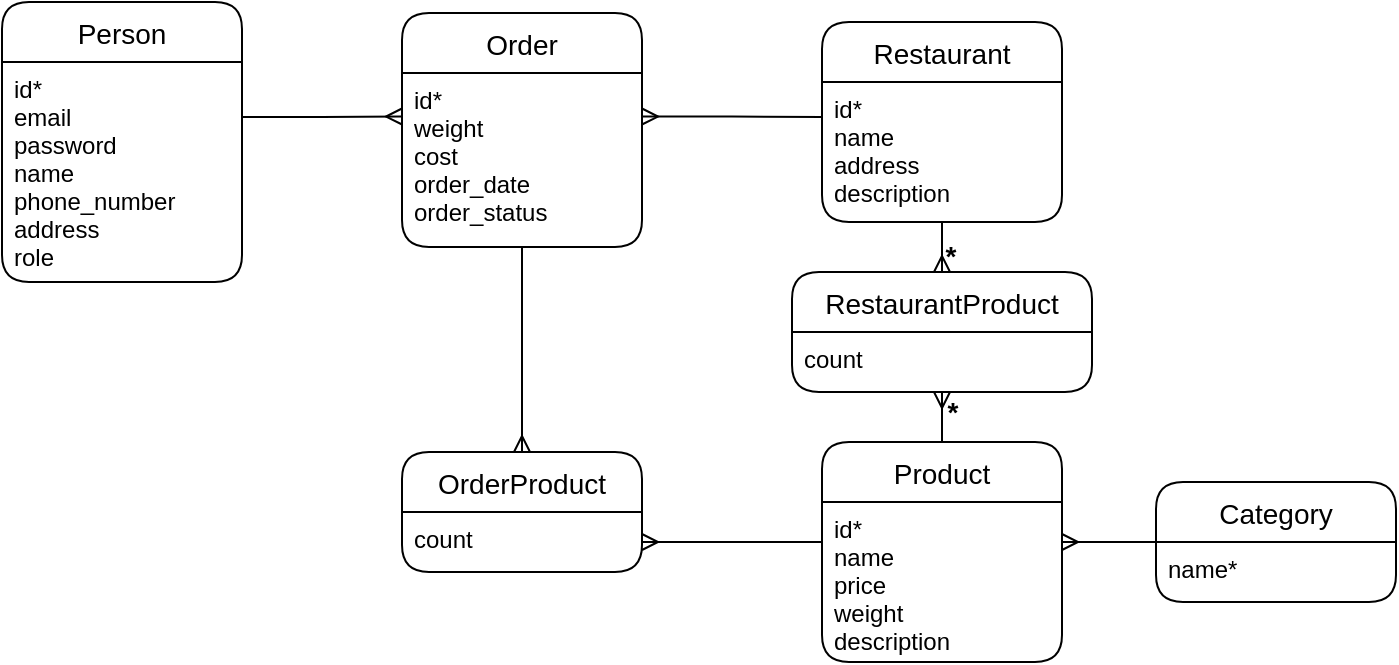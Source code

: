 <mxfile version="22.0.8" type="device">
  <diagram name="Страница — 1" id="qlzMLQaUgOPEkUU09LQ9">
    <mxGraphModel dx="1434" dy="790" grid="1" gridSize="10" guides="1" tooltips="1" connect="1" arrows="1" fold="1" page="1" pageScale="1" pageWidth="827" pageHeight="1169" math="0" shadow="0">
      <root>
        <mxCell id="0" />
        <mxCell id="1" parent="0" />
        <mxCell id="S425UFl2fz4TFm16WyV2-48" value="Person" style="swimlane;childLayout=stackLayout;horizontal=1;startSize=30;horizontalStack=0;rounded=1;fontSize=14;fontStyle=0;strokeWidth=1;resizeParent=0;resizeLast=1;shadow=0;dashed=0;align=center;" vertex="1" parent="1">
          <mxGeometry x="40" y="40" width="120" height="140" as="geometry" />
        </mxCell>
        <mxCell id="S425UFl2fz4TFm16WyV2-49" value="id*&#xa;email&#xa;password&#xa;name&#xa;phone_number&#xa;address&#xa;role" style="align=left;strokeColor=none;fillColor=none;spacingLeft=4;fontSize=12;verticalAlign=top;resizable=0;rotatable=0;part=1;" vertex="1" parent="S425UFl2fz4TFm16WyV2-48">
          <mxGeometry y="30" width="120" height="110" as="geometry" />
        </mxCell>
        <mxCell id="S425UFl2fz4TFm16WyV2-50" value="Order" style="swimlane;childLayout=stackLayout;horizontal=1;startSize=30;horizontalStack=0;rounded=1;fontSize=14;fontStyle=0;strokeWidth=1;resizeParent=0;resizeLast=1;shadow=0;dashed=0;align=center;" vertex="1" parent="1">
          <mxGeometry x="240" y="45.5" width="120" height="117" as="geometry">
            <mxRectangle x="545" y="510" width="100" height="30" as="alternateBounds" />
          </mxGeometry>
        </mxCell>
        <mxCell id="S425UFl2fz4TFm16WyV2-51" value="id*&#xa;weight&#xa;cost&#xa;order_date&#xa;order_status" style="align=left;strokeColor=none;fillColor=none;spacingLeft=4;fontSize=12;verticalAlign=top;resizable=0;rotatable=0;part=1;" vertex="1" parent="S425UFl2fz4TFm16WyV2-50">
          <mxGeometry y="30" width="120" height="87" as="geometry" />
        </mxCell>
        <mxCell id="S425UFl2fz4TFm16WyV2-52" style="edgeStyle=orthogonalEdgeStyle;rounded=0;orthogonalLoop=1;jettySize=auto;html=1;exitX=0.5;exitY=0;exitDx=0;exitDy=0;entryX=0.5;entryY=1;entryDx=0;entryDy=0;endArrow=ERmany;endFill=0;" edge="1" parent="1" source="S425UFl2fz4TFm16WyV2-53" target="S425UFl2fz4TFm16WyV2-60">
          <mxGeometry relative="1" as="geometry" />
        </mxCell>
        <mxCell id="S425UFl2fz4TFm16WyV2-53" value="Product" style="swimlane;childLayout=stackLayout;horizontal=1;startSize=30;horizontalStack=0;rounded=1;fontSize=14;fontStyle=0;strokeWidth=1;resizeParent=0;resizeLast=1;shadow=0;dashed=0;align=center;" vertex="1" parent="1">
          <mxGeometry x="450" y="260" width="120" height="110" as="geometry" />
        </mxCell>
        <mxCell id="S425UFl2fz4TFm16WyV2-54" value="id*&#xa;name&#xa;price&#xa;weight&#xa;description" style="align=left;strokeColor=none;fillColor=none;spacingLeft=4;fontSize=12;verticalAlign=top;resizable=0;rotatable=0;part=1;" vertex="1" parent="S425UFl2fz4TFm16WyV2-53">
          <mxGeometry y="30" width="120" height="80" as="geometry" />
        </mxCell>
        <mxCell id="S425UFl2fz4TFm16WyV2-55" value="OrderProduct" style="swimlane;childLayout=stackLayout;horizontal=1;startSize=30;horizontalStack=0;rounded=1;fontSize=14;fontStyle=0;strokeWidth=1;resizeParent=0;resizeLast=1;shadow=0;dashed=0;align=center;" vertex="1" parent="1">
          <mxGeometry x="240" y="265" width="120" height="60" as="geometry">
            <mxRectangle x="545" y="510" width="100" height="30" as="alternateBounds" />
          </mxGeometry>
        </mxCell>
        <mxCell id="S425UFl2fz4TFm16WyV2-56" value="count" style="align=left;strokeColor=none;fillColor=none;spacingLeft=4;fontSize=12;verticalAlign=top;resizable=0;rotatable=0;part=1;" vertex="1" parent="S425UFl2fz4TFm16WyV2-55">
          <mxGeometry y="30" width="120" height="30" as="geometry" />
        </mxCell>
        <mxCell id="S425UFl2fz4TFm16WyV2-57" value="Restaurant" style="swimlane;childLayout=stackLayout;horizontal=1;startSize=30;horizontalStack=0;rounded=1;fontSize=14;fontStyle=0;strokeWidth=1;resizeParent=0;resizeLast=1;shadow=0;dashed=0;align=center;" vertex="1" parent="1">
          <mxGeometry x="450" y="50" width="120" height="100" as="geometry" />
        </mxCell>
        <mxCell id="S425UFl2fz4TFm16WyV2-58" value="id*&#xa;name&#xa;address&#xa;description" style="align=left;strokeColor=none;fillColor=none;spacingLeft=4;fontSize=12;verticalAlign=top;resizable=0;rotatable=0;part=1;" vertex="1" parent="S425UFl2fz4TFm16WyV2-57">
          <mxGeometry y="30" width="120" height="70" as="geometry" />
        </mxCell>
        <mxCell id="S425UFl2fz4TFm16WyV2-59" value="RestaurantProduct" style="swimlane;childLayout=stackLayout;horizontal=1;startSize=30;horizontalStack=0;rounded=1;fontSize=14;fontStyle=0;strokeWidth=1;resizeParent=0;resizeLast=1;shadow=0;dashed=0;align=center;" vertex="1" parent="1">
          <mxGeometry x="435" y="175" width="150" height="60" as="geometry">
            <mxRectangle x="545" y="510" width="100" height="30" as="alternateBounds" />
          </mxGeometry>
        </mxCell>
        <mxCell id="S425UFl2fz4TFm16WyV2-60" value="count" style="align=left;strokeColor=none;fillColor=none;spacingLeft=4;fontSize=12;verticalAlign=top;resizable=0;rotatable=0;part=1;" vertex="1" parent="S425UFl2fz4TFm16WyV2-59">
          <mxGeometry y="30" width="150" height="30" as="geometry" />
        </mxCell>
        <mxCell id="S425UFl2fz4TFm16WyV2-61" style="edgeStyle=orthogonalEdgeStyle;rounded=0;orthogonalLoop=1;jettySize=auto;html=1;exitX=1;exitY=0.25;exitDx=0;exitDy=0;entryX=0;entryY=0.25;entryDx=0;entryDy=0;endArrow=none;endFill=0;startArrow=ERmany;startFill=0;" edge="1" parent="1" source="S425UFl2fz4TFm16WyV2-51" target="S425UFl2fz4TFm16WyV2-58">
          <mxGeometry relative="1" as="geometry" />
        </mxCell>
        <mxCell id="S425UFl2fz4TFm16WyV2-62" style="edgeStyle=orthogonalEdgeStyle;rounded=0;orthogonalLoop=1;jettySize=auto;html=1;exitX=0.5;exitY=1;exitDx=0;exitDy=0;endArrow=ERmany;endFill=0;" edge="1" parent="1" source="S425UFl2fz4TFm16WyV2-51" target="S425UFl2fz4TFm16WyV2-55">
          <mxGeometry relative="1" as="geometry" />
        </mxCell>
        <mxCell id="S425UFl2fz4TFm16WyV2-63" style="edgeStyle=orthogonalEdgeStyle;rounded=0;orthogonalLoop=1;jettySize=auto;html=1;exitX=0.5;exitY=1;exitDx=0;exitDy=0;entryX=0.5;entryY=0;entryDx=0;entryDy=0;endArrow=ERmany;endFill=0;" edge="1" parent="1" source="S425UFl2fz4TFm16WyV2-58" target="S425UFl2fz4TFm16WyV2-59">
          <mxGeometry relative="1" as="geometry" />
        </mxCell>
        <mxCell id="S425UFl2fz4TFm16WyV2-64" style="edgeStyle=orthogonalEdgeStyle;rounded=0;orthogonalLoop=1;jettySize=auto;html=1;exitX=0;exitY=0.25;exitDx=0;exitDy=0;entryX=1;entryY=0.5;entryDx=0;entryDy=0;endArrow=ERmany;endFill=0;" edge="1" parent="1" source="S425UFl2fz4TFm16WyV2-54" target="S425UFl2fz4TFm16WyV2-56">
          <mxGeometry relative="1" as="geometry" />
        </mxCell>
        <mxCell id="S425UFl2fz4TFm16WyV2-65" value="&lt;b&gt;&lt;font style=&quot;font-size: 14px;&quot;&gt;*&lt;/font&gt;&lt;/b&gt;" style="text;html=1;align=center;verticalAlign=middle;resizable=0;points=[];autosize=1;strokeColor=none;fillColor=none;" vertex="1" parent="1">
          <mxGeometry x="500" y="230" width="30" height="30" as="geometry" />
        </mxCell>
        <mxCell id="S425UFl2fz4TFm16WyV2-66" value="&lt;b&gt;&lt;font style=&quot;font-size: 14px;&quot;&gt;*&lt;/font&gt;&lt;/b&gt;" style="text;html=1;align=center;verticalAlign=middle;resizable=0;points=[];autosize=1;strokeColor=none;fillColor=none;" vertex="1" parent="1">
          <mxGeometry x="499" y="152" width="30" height="30" as="geometry" />
        </mxCell>
        <mxCell id="S425UFl2fz4TFm16WyV2-67" style="edgeStyle=orthogonalEdgeStyle;rounded=0;orthogonalLoop=1;jettySize=auto;html=1;exitX=1;exitY=0.25;exitDx=0;exitDy=0;entryX=0;entryY=0.25;entryDx=0;entryDy=0;endArrow=ERmany;endFill=0;" edge="1" parent="1" source="S425UFl2fz4TFm16WyV2-49" target="S425UFl2fz4TFm16WyV2-51">
          <mxGeometry relative="1" as="geometry" />
        </mxCell>
        <mxCell id="S425UFl2fz4TFm16WyV2-68" style="edgeStyle=orthogonalEdgeStyle;rounded=0;orthogonalLoop=1;jettySize=auto;html=1;exitX=0;exitY=0.5;exitDx=0;exitDy=0;entryX=1;entryY=0.25;entryDx=0;entryDy=0;endArrow=ERmany;endFill=0;" edge="1" parent="1" source="S425UFl2fz4TFm16WyV2-69" target="S425UFl2fz4TFm16WyV2-54">
          <mxGeometry relative="1" as="geometry" />
        </mxCell>
        <mxCell id="S425UFl2fz4TFm16WyV2-69" value="Category" style="swimlane;childLayout=stackLayout;horizontal=1;startSize=30;horizontalStack=0;rounded=1;fontSize=14;fontStyle=0;strokeWidth=1;resizeParent=0;resizeLast=1;shadow=0;dashed=0;align=center;" vertex="1" parent="1">
          <mxGeometry x="617" y="280" width="120" height="60" as="geometry">
            <mxRectangle x="545" y="510" width="100" height="30" as="alternateBounds" />
          </mxGeometry>
        </mxCell>
        <mxCell id="S425UFl2fz4TFm16WyV2-70" value="name*" style="align=left;strokeColor=none;fillColor=none;spacingLeft=4;fontSize=12;verticalAlign=top;resizable=0;rotatable=0;part=1;" vertex="1" parent="S425UFl2fz4TFm16WyV2-69">
          <mxGeometry y="30" width="120" height="30" as="geometry" />
        </mxCell>
      </root>
    </mxGraphModel>
  </diagram>
</mxfile>

